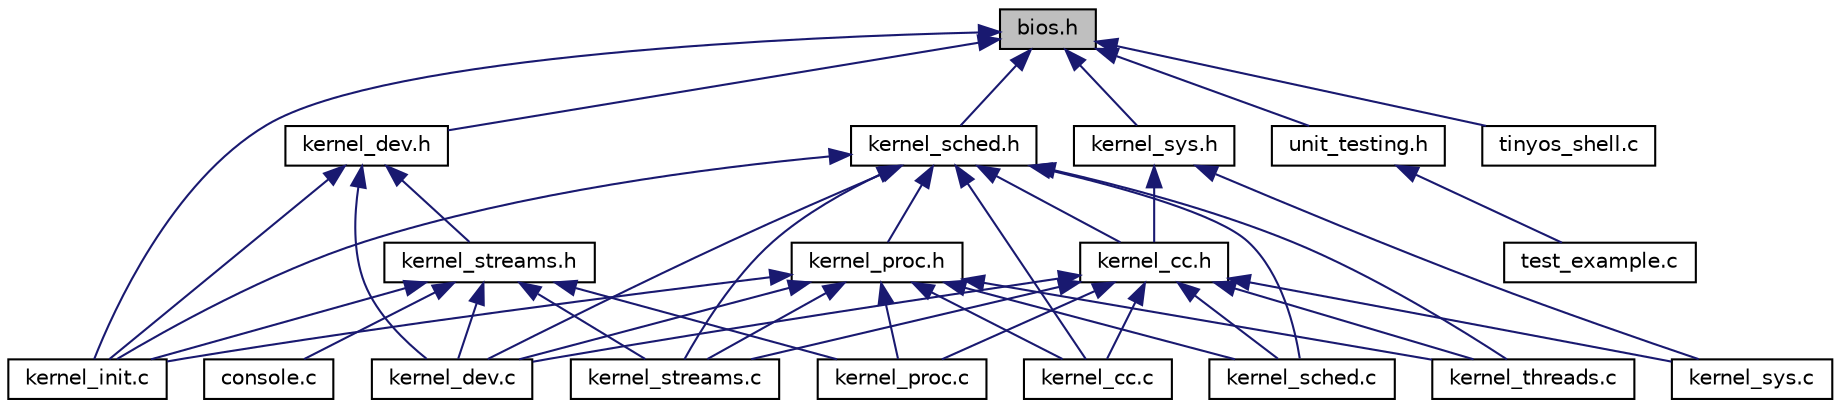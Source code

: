 digraph "bios.h"
{
  edge [fontname="Helvetica",fontsize="10",labelfontname="Helvetica",labelfontsize="10"];
  node [fontname="Helvetica",fontsize="10",shape=record];
  Node3 [label="bios.h",height=0.2,width=0.4,color="black", fillcolor="grey75", style="filled", fontcolor="black"];
  Node3 -> Node4 [dir="back",color="midnightblue",fontsize="10",style="solid"];
  Node4 [label="kernel_dev.h",height=0.2,width=0.4,color="black", fillcolor="white", style="filled",URL="$kernel__dev_8h.html",tooltip="Device management. "];
  Node4 -> Node5 [dir="back",color="midnightblue",fontsize="10",style="solid"];
  Node5 [label="kernel_streams.h",height=0.2,width=0.4,color="black", fillcolor="white", style="filled",URL="$kernel__streams_8h.html",tooltip="Support for I/O streams. "];
  Node5 -> Node6 [dir="back",color="midnightblue",fontsize="10",style="solid"];
  Node6 [label="console.c",height=0.2,width=0.4,color="black", fillcolor="white", style="filled",URL="$console_8c_source.html"];
  Node5 -> Node7 [dir="back",color="midnightblue",fontsize="10",style="solid"];
  Node7 [label="kernel_dev.c",height=0.2,width=0.4,color="black", fillcolor="white", style="filled",URL="$kernel__dev_8c_source.html"];
  Node5 -> Node8 [dir="back",color="midnightblue",fontsize="10",style="solid"];
  Node8 [label="kernel_init.c",height=0.2,width=0.4,color="black", fillcolor="white", style="filled",URL="$kernel__init_8c_source.html"];
  Node5 -> Node9 [dir="back",color="midnightblue",fontsize="10",style="solid"];
  Node9 [label="kernel_proc.c",height=0.2,width=0.4,color="black", fillcolor="white", style="filled",URL="$kernel__proc_8c_source.html"];
  Node5 -> Node10 [dir="back",color="midnightblue",fontsize="10",style="solid"];
  Node10 [label="kernel_streams.c",height=0.2,width=0.4,color="black", fillcolor="white", style="filled",URL="$kernel__streams_8c_source.html"];
  Node4 -> Node7 [dir="back",color="midnightblue",fontsize="10",style="solid"];
  Node4 -> Node8 [dir="back",color="midnightblue",fontsize="10",style="solid"];
  Node3 -> Node11 [dir="back",color="midnightblue",fontsize="10",style="solid"];
  Node11 [label="kernel_sched.h",height=0.2,width=0.4,color="black", fillcolor="white", style="filled",URL="$kernel__sched_8h.html",tooltip="TinyOS kernel: The Scheduler API. "];
  Node11 -> Node12 [dir="back",color="midnightblue",fontsize="10",style="solid"];
  Node12 [label="kernel_cc.c",height=0.2,width=0.4,color="black", fillcolor="white", style="filled",URL="$kernel__cc_8c.html",tooltip="The implementation for concurrency control . "];
  Node11 -> Node13 [dir="back",color="midnightblue",fontsize="10",style="solid"];
  Node13 [label="kernel_proc.h",height=0.2,width=0.4,color="black", fillcolor="white", style="filled",URL="$kernel__proc_8h.html",tooltip="The process table and process management. "];
  Node13 -> Node12 [dir="back",color="midnightblue",fontsize="10",style="solid"];
  Node13 -> Node7 [dir="back",color="midnightblue",fontsize="10",style="solid"];
  Node13 -> Node8 [dir="back",color="midnightblue",fontsize="10",style="solid"];
  Node13 -> Node9 [dir="back",color="midnightblue",fontsize="10",style="solid"];
  Node13 -> Node14 [dir="back",color="midnightblue",fontsize="10",style="solid"];
  Node14 [label="kernel_sched.c",height=0.2,width=0.4,color="black", fillcolor="white", style="filled",URL="$kernel__sched_8c_source.html"];
  Node13 -> Node10 [dir="back",color="midnightblue",fontsize="10",style="solid"];
  Node13 -> Node15 [dir="back",color="midnightblue",fontsize="10",style="solid"];
  Node15 [label="kernel_threads.c",height=0.2,width=0.4,color="black", fillcolor="white", style="filled",URL="$kernel__threads_8c_source.html"];
  Node11 -> Node16 [dir="back",color="midnightblue",fontsize="10",style="solid"];
  Node16 [label="kernel_cc.h",height=0.2,width=0.4,color="black", fillcolor="white", style="filled",URL="$kernel__cc_8h.html",tooltip="Concurrency and preemption control API. "];
  Node16 -> Node12 [dir="back",color="midnightblue",fontsize="10",style="solid"];
  Node16 -> Node7 [dir="back",color="midnightblue",fontsize="10",style="solid"];
  Node16 -> Node9 [dir="back",color="midnightblue",fontsize="10",style="solid"];
  Node16 -> Node14 [dir="back",color="midnightblue",fontsize="10",style="solid"];
  Node16 -> Node10 [dir="back",color="midnightblue",fontsize="10",style="solid"];
  Node16 -> Node17 [dir="back",color="midnightblue",fontsize="10",style="solid"];
  Node17 [label="kernel_sys.c",height=0.2,width=0.4,color="black", fillcolor="white", style="filled",URL="$kernel__sys_8c_source.html"];
  Node16 -> Node15 [dir="back",color="midnightblue",fontsize="10",style="solid"];
  Node11 -> Node7 [dir="back",color="midnightblue",fontsize="10",style="solid"];
  Node11 -> Node8 [dir="back",color="midnightblue",fontsize="10",style="solid"];
  Node11 -> Node14 [dir="back",color="midnightblue",fontsize="10",style="solid"];
  Node11 -> Node10 [dir="back",color="midnightblue",fontsize="10",style="solid"];
  Node11 -> Node15 [dir="back",color="midnightblue",fontsize="10",style="solid"];
  Node3 -> Node18 [dir="back",color="midnightblue",fontsize="10",style="solid"];
  Node18 [label="kernel_sys.h",height=0.2,width=0.4,color="black", fillcolor="white", style="filled",URL="$kernel__sys_8h_source.html"];
  Node18 -> Node16 [dir="back",color="midnightblue",fontsize="10",style="solid"];
  Node18 -> Node17 [dir="back",color="midnightblue",fontsize="10",style="solid"];
  Node3 -> Node8 [dir="back",color="midnightblue",fontsize="10",style="solid"];
  Node3 -> Node19 [dir="back",color="midnightblue",fontsize="10",style="solid"];
  Node19 [label="unit_testing.h",height=0.2,width=0.4,color="black", fillcolor="white", style="filled",URL="$unit__testing_8h.html",tooltip="A library for coding and running unit tests. "];
  Node19 -> Node20 [dir="back",color="midnightblue",fontsize="10",style="solid"];
  Node20 [label="test_example.c",height=0.2,width=0.4,color="black", fillcolor="white", style="filled",URL="$test__example_8c_source.html"];
  Node3 -> Node21 [dir="back",color="midnightblue",fontsize="10",style="solid"];
  Node21 [label="tinyos_shell.c",height=0.2,width=0.4,color="black", fillcolor="white", style="filled",URL="$tinyos__shell_8c_source.html"];
}
